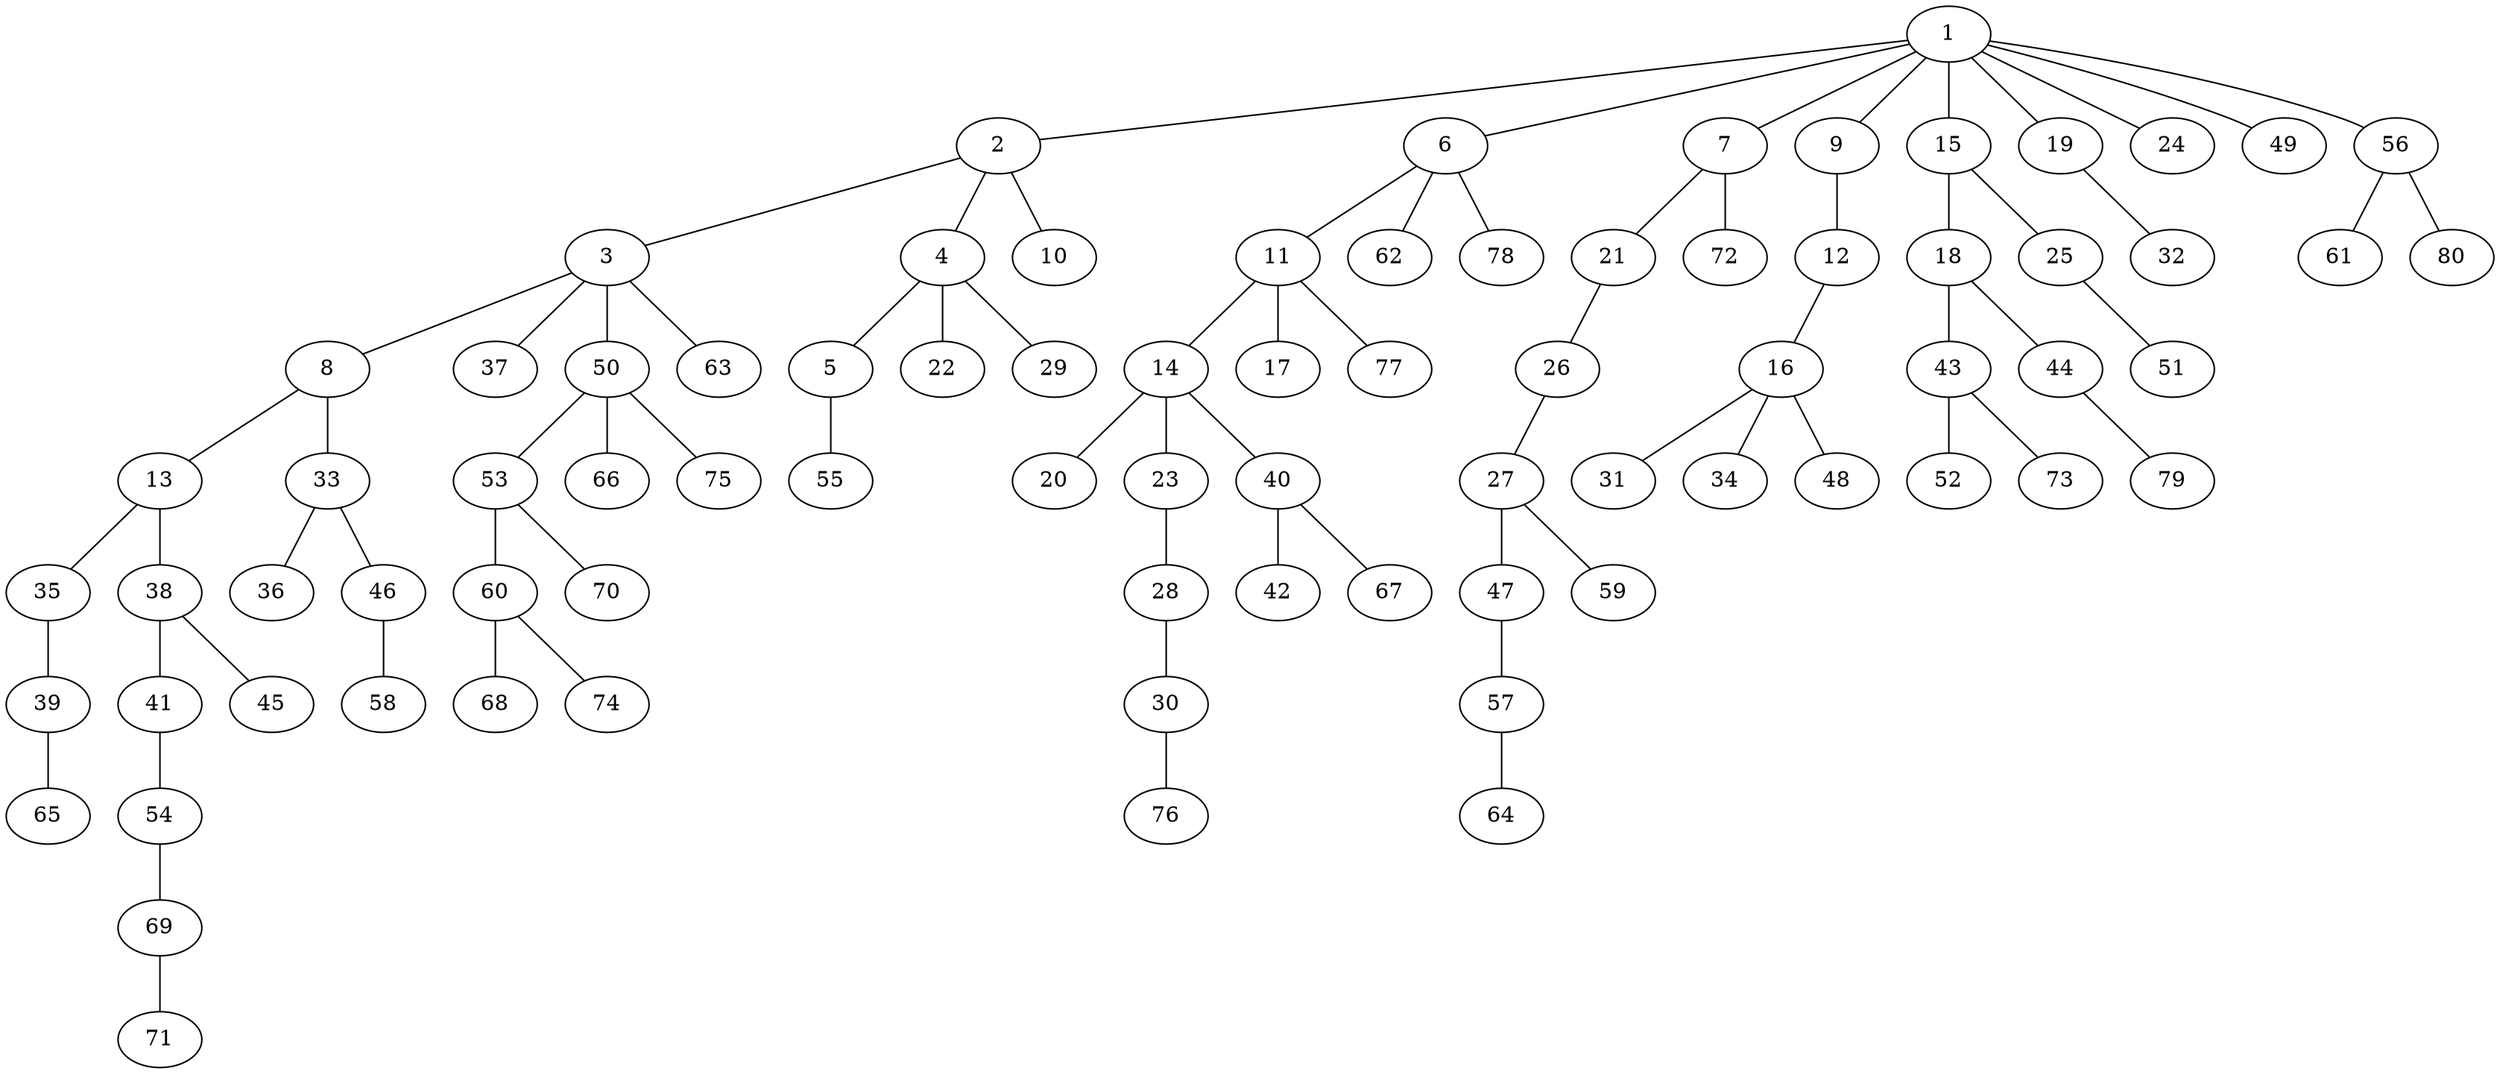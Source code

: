 graph graphname {1--2
1--6
1--7
1--9
1--15
1--19
1--24
1--49
1--56
2--3
2--4
2--10
3--8
3--37
3--50
3--63
4--5
4--22
4--29
5--55
6--11
6--62
6--78
7--21
7--72
8--13
8--33
9--12
11--14
11--17
11--77
12--16
13--35
13--38
14--20
14--23
14--40
15--18
15--25
16--31
16--34
16--48
18--43
18--44
19--32
21--26
23--28
25--51
26--27
27--47
27--59
28--30
30--76
33--36
33--46
35--39
38--41
38--45
39--65
40--42
40--67
41--54
43--52
43--73
44--79
46--58
47--57
50--53
50--66
50--75
53--60
53--70
54--69
56--61
56--80
57--64
60--68
60--74
69--71
}